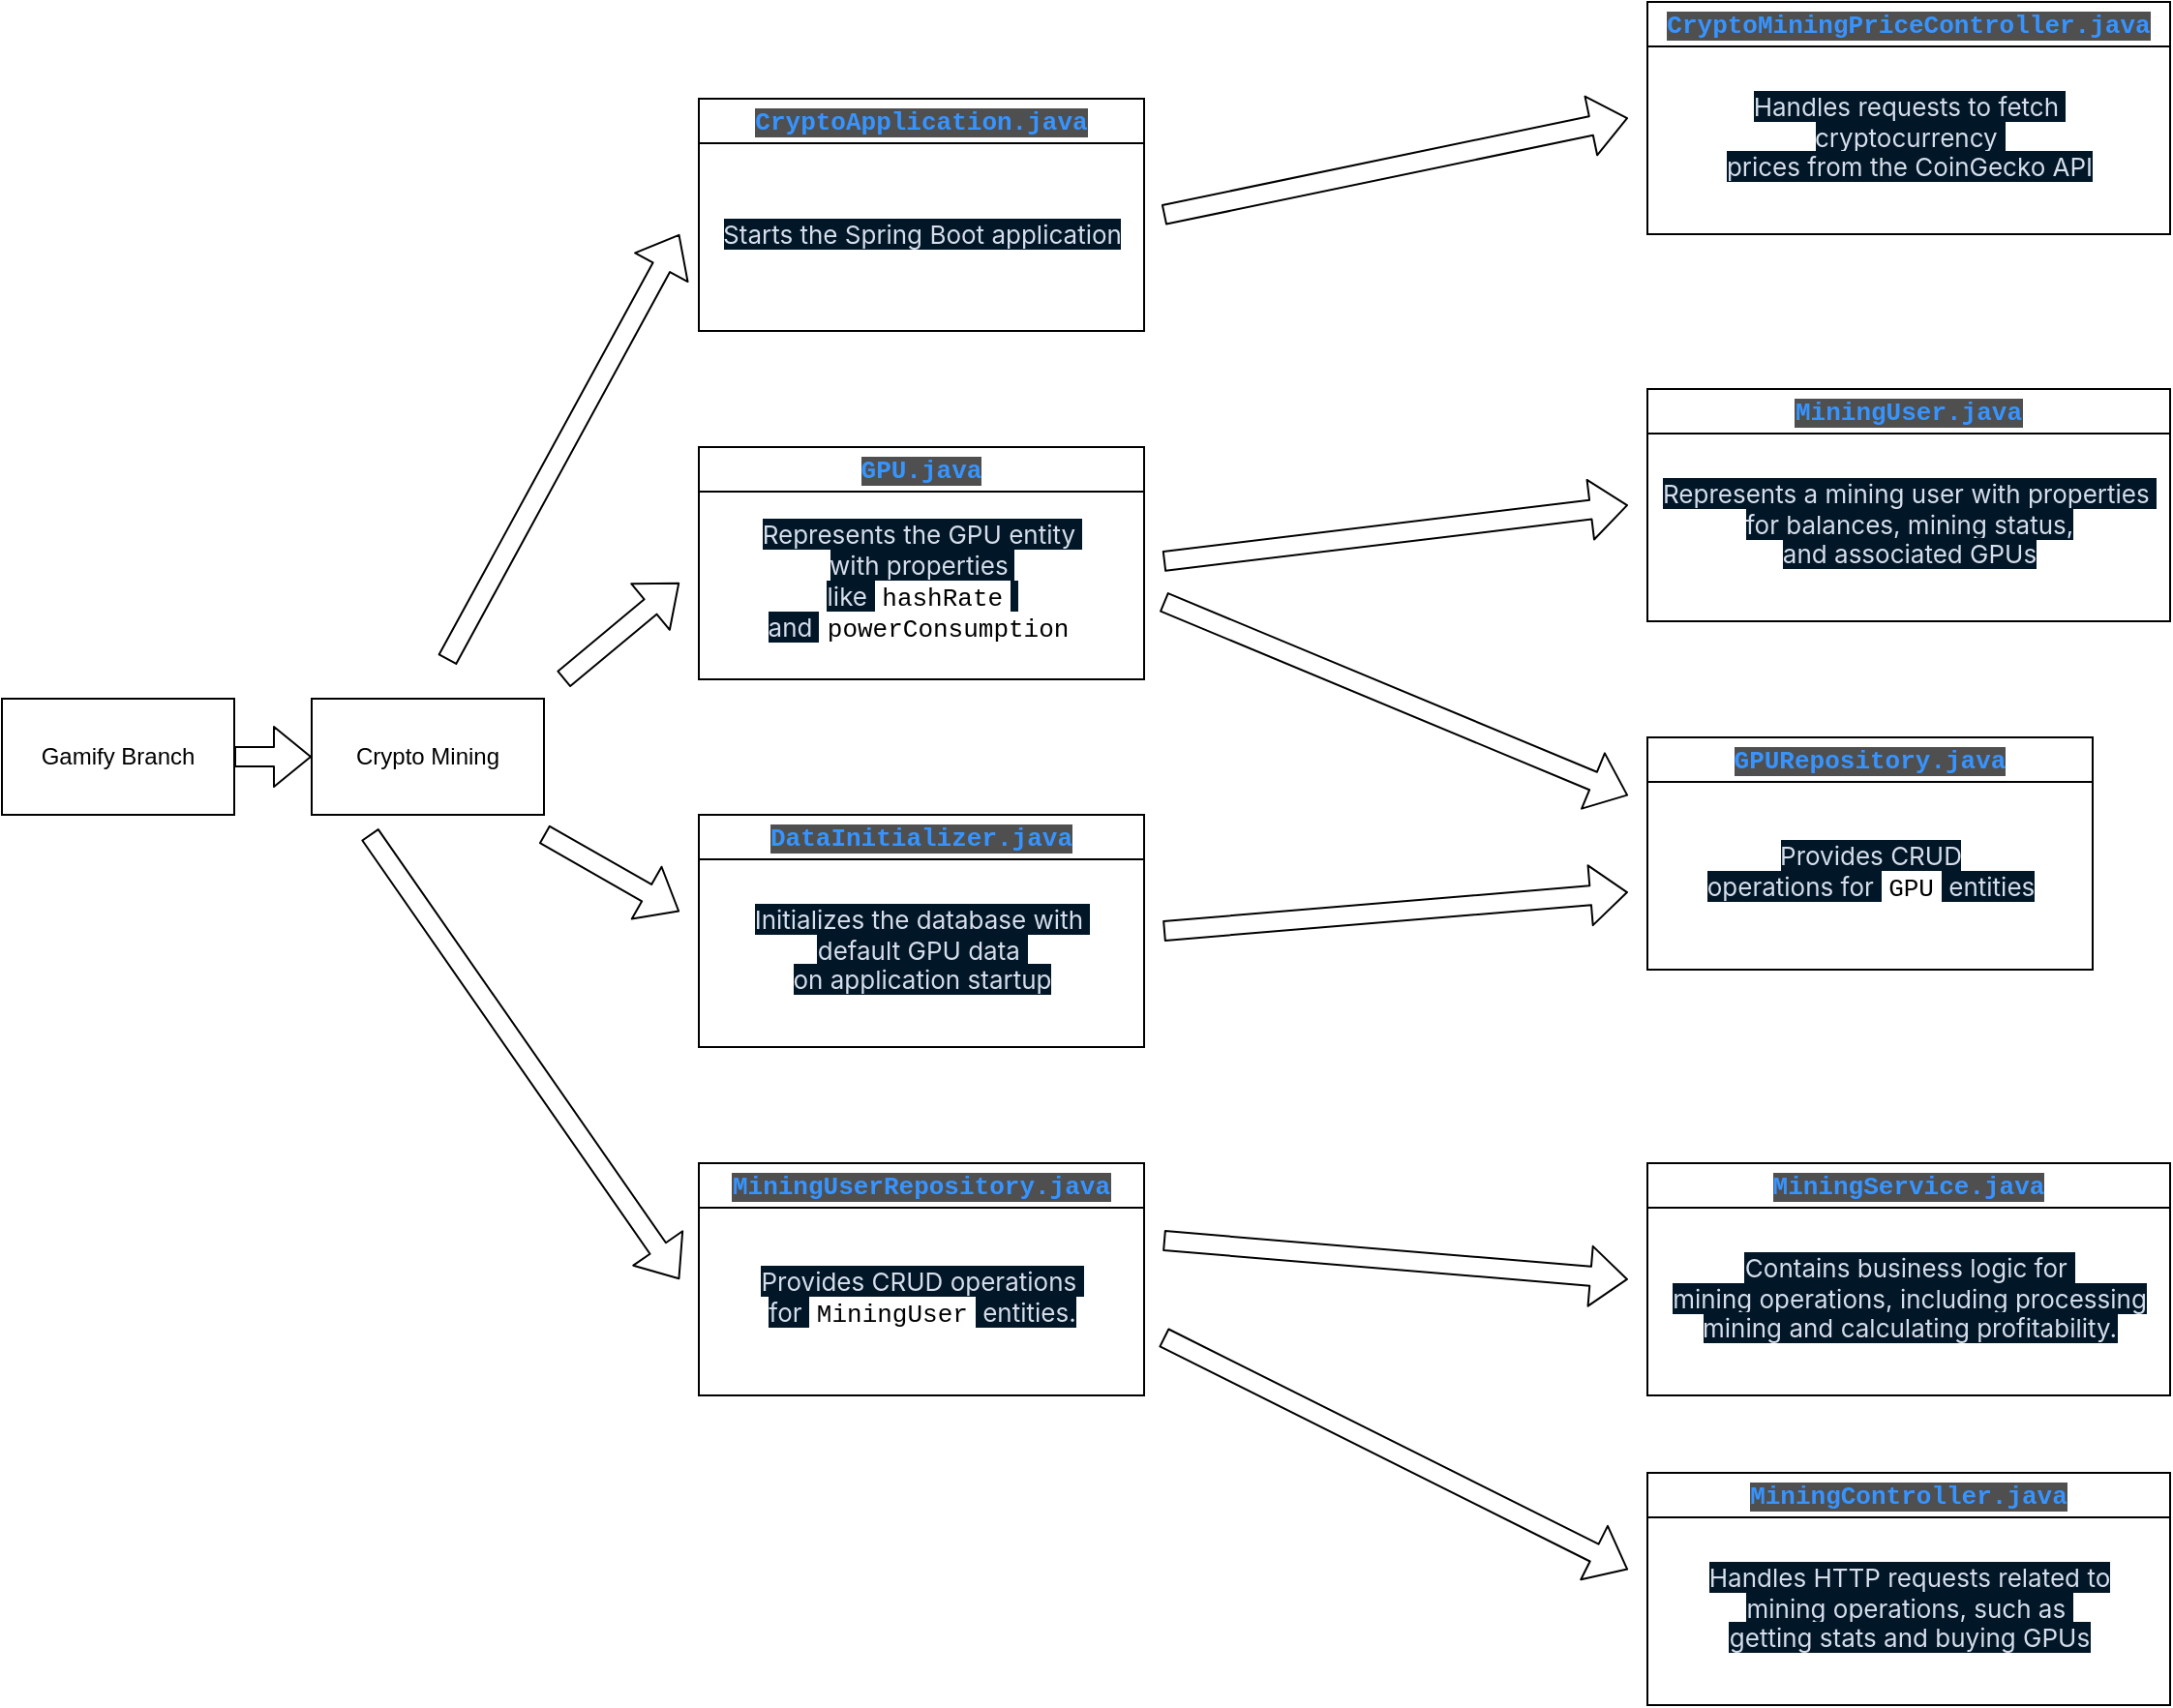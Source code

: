 <mxfile>
    <diagram id="_5mzsqjyHRiBpsamDOrJ" name="Page-1">
        <mxGraphModel dx="957" dy="459" grid="1" gridSize="10" guides="1" tooltips="1" connect="1" arrows="1" fold="1" page="1" pageScale="1" pageWidth="850" pageHeight="1100" math="0" shadow="0">
            <root>
                <mxCell id="0"/>
                <mxCell id="1" parent="0"/>
                <mxCell id="2" value="Gamify Branch" style="rounded=0;whiteSpace=wrap;html=1;" parent="1" vertex="1">
                    <mxGeometry y="440" width="120" height="60" as="geometry"/>
                </mxCell>
                <mxCell id="3" value="Crypto Mining" style="rounded=0;whiteSpace=wrap;html=1;" parent="1" vertex="1">
                    <mxGeometry x="160" y="440" width="120" height="60" as="geometry"/>
                </mxCell>
                <mxCell id="6" value="&lt;span style=&quot;color: rgb(55, 148, 255); font-family: Menlo, Monaco, &amp;quot;Courier New&amp;quot;, monospace; font-size: 13px; text-align: start; background-color: rgb(79, 79, 79);&quot;&gt;CryptoApplication.java&lt;/span&gt;" style="swimlane;whiteSpace=wrap;html=1;" parent="1" vertex="1">
                    <mxGeometry x="360" y="130" width="230" height="120" as="geometry"/>
                </mxCell>
                <mxCell id="8" value="&lt;meta charset=&quot;utf-8&quot;&gt;&lt;span style=&quot;border-color: rgb(0, 0, 0); font-style: normal; font-variant-ligatures: normal; font-variant-caps: normal; font-weight: 400; letter-spacing: normal; orphans: 2; text-indent: 0px; text-transform: none; widows: 2; word-spacing: 0px; -webkit-text-stroke-width: 0px; text-decoration-thickness: initial; text-decoration-style: initial; text-decoration-color: initial; color: rgb(214, 222, 235); font-family: -apple-system, &amp;quot;system-ui&amp;quot;, sans-serif; font-size: 13px; text-align: left; background-color: rgb(1, 22, 39);&quot;&gt;Starts&lt;/span&gt;&lt;span style=&quot;border-color: rgb(0, 0, 0); font-style: normal; font-variant-ligatures: normal; font-variant-caps: normal; font-weight: 400; letter-spacing: normal; orphans: 2; text-indent: 0px; text-transform: none; widows: 2; word-spacing: 0px; -webkit-text-stroke-width: 0px; text-decoration-thickness: initial; text-decoration-style: initial; text-decoration-color: initial; color: rgb(214, 222, 235); font-family: -apple-system, &amp;quot;system-ui&amp;quot;, sans-serif; font-size: 13px; text-align: left; background-color: rgb(1, 22, 39);&quot;&gt;&amp;nbsp;the Spring&lt;/span&gt;&lt;span style=&quot;border-color: rgb(0, 0, 0); font-style: normal; font-variant-ligatures: normal; font-variant-caps: normal; font-weight: 400; letter-spacing: normal; orphans: 2; text-indent: 0px; text-transform: none; widows: 2; word-spacing: 0px; -webkit-text-stroke-width: 0px; text-decoration-thickness: initial; text-decoration-style: initial; text-decoration-color: initial; color: rgb(214, 222, 235); font-family: -apple-system, &amp;quot;system-ui&amp;quot;, sans-serif; font-size: 13px; text-align: left; background-color: rgb(1, 22, 39);&quot;&gt;&amp;nbsp;Boot application&lt;/span&gt;" style="text;html=1;align=center;verticalAlign=middle;resizable=0;points=[];autosize=1;strokeColor=none;fillColor=none;" parent="6" vertex="1">
                    <mxGeometry y="55" width="230" height="30" as="geometry"/>
                </mxCell>
                <mxCell id="10" value="" style="shape=flexArrow;endArrow=classic;html=1;" parent="1" edge="1">
                    <mxGeometry width="50" height="50" relative="1" as="geometry">
                        <mxPoint x="600" y="190" as="sourcePoint"/>
                        <mxPoint x="840" y="140" as="targetPoint"/>
                    </mxGeometry>
                </mxCell>
                <mxCell id="11" value="&lt;span style=&quot;color: rgb(55, 148, 255); font-family: Menlo, Monaco, &amp;quot;Courier New&amp;quot;, monospace; font-size: 13px; text-align: start; background-color: rgb(79, 79, 79);&quot;&gt;CryptoMiningPriceController.java&lt;/span&gt;" style="swimlane;whiteSpace=wrap;html=1;startSize=23;" parent="1" vertex="1">
                    <mxGeometry x="850" y="80" width="270" height="120" as="geometry"/>
                </mxCell>
                <mxCell id="12" value="&lt;span style=&quot;color: rgb(214, 222, 235); font-family: -apple-system, &amp;quot;system-ui&amp;quot;, sans-serif; font-size: 13px; text-align: left; background-color: rgb(1, 22, 39);&quot;&gt;Handles requests to&lt;/span&gt;&lt;span style=&quot;color: rgb(214, 222, 235); font-family: -apple-system, &amp;quot;system-ui&amp;quot;, sans-serif; font-size: 13px; text-align: left; background-color: rgb(1, 22, 39);&quot;&gt;&amp;nbsp;fetch&lt;/span&gt;&lt;span style=&quot;color: rgb(214, 222, 235); font-family: -apple-system, &amp;quot;system-ui&amp;quot;, sans-serif; font-size: 13px; text-align: left; background-color: rgb(1, 22, 39);&quot;&gt;&amp;nbsp;&lt;br&gt;cryptocurrency&lt;/span&gt;&lt;span style=&quot;color: rgb(214, 222, 235); font-family: -apple-system, &amp;quot;system-ui&amp;quot;, sans-serif; font-size: 13px; text-align: left; background-color: rgb(1, 22, 39);&quot;&gt;&amp;nbsp;&lt;br&gt;prices&lt;/span&gt;&lt;span style=&quot;color: rgb(214, 222, 235); font-family: -apple-system, &amp;quot;system-ui&amp;quot;, sans-serif; font-size: 13px; text-align: left; background-color: rgb(1, 22, 39);&quot;&gt;&amp;nbsp;from&lt;/span&gt;&lt;span style=&quot;color: rgb(214, 222, 235); font-family: -apple-system, &amp;quot;system-ui&amp;quot;, sans-serif; font-size: 13px; text-align: left; background-color: rgb(1, 22, 39);&quot;&gt;&amp;nbsp;the&lt;/span&gt;&lt;span style=&quot;color: rgb(214, 222, 235); font-family: -apple-system, &amp;quot;system-ui&amp;quot;, sans-serif; font-size: 13px; text-align: left; background-color: rgb(1, 22, 39);&quot;&gt;&amp;nbsp;Coin&lt;/span&gt;&lt;span style=&quot;color: rgb(214, 222, 235); font-family: -apple-system, &amp;quot;system-ui&amp;quot;, sans-serif; font-size: 13px; text-align: left; background-color: rgb(1, 22, 39);&quot;&gt;Gecko&lt;/span&gt;&lt;span style=&quot;color: rgb(214, 222, 235); font-family: -apple-system, &amp;quot;system-ui&amp;quot;, sans-serif; font-size: 13px; text-align: left; background-color: rgb(1, 22, 39);&quot;&gt;&amp;nbsp;API&lt;/span&gt;&lt;span style=&quot;color: rgb(214, 222, 235); font-family: -apple-system, &amp;quot;system-ui&amp;quot;, sans-serif; font-size: 13px; text-align: left; background-color: rgb(1, 22, 39);&quot;&gt;&lt;br&gt;&lt;/span&gt;" style="text;html=1;align=center;verticalAlign=middle;resizable=0;points=[];autosize=1;strokeColor=none;fillColor=none;" parent="11" vertex="1">
                    <mxGeometry x="30" y="40" width="210" height="60" as="geometry"/>
                </mxCell>
                <mxCell id="14" value="&lt;span style=&quot;color: rgb(55, 148, 255); font-family: Menlo, Monaco, &amp;quot;Courier New&amp;quot;, monospace; font-size: 13px; text-align: start; background-color: rgb(79, 79, 79);&quot;&gt;GPU.java&lt;/span&gt;" style="swimlane;whiteSpace=wrap;html=1;" parent="1" vertex="1">
                    <mxGeometry x="360" y="310" width="230" height="120" as="geometry"/>
                </mxCell>
                <mxCell id="15" value="&lt;span style=&quot;color: rgb(214, 222, 235); font-family: -apple-system, &amp;quot;system-ui&amp;quot;, sans-serif; font-size: 13px; text-align: left; background-color: rgb(1, 22, 39);&quot;&gt;Represents&lt;/span&gt;&lt;span style=&quot;color: rgb(214, 222, 235); font-family: -apple-system, &amp;quot;system-ui&amp;quot;, sans-serif; font-size: 13px; text-align: left; background-color: rgb(1, 22, 39);&quot;&gt;&amp;nbsp;the GPU entity&lt;/span&gt;&lt;span style=&quot;color: rgb(214, 222, 235); font-family: -apple-system, &amp;quot;system-ui&amp;quot;, sans-serif; font-size: 13px; text-align: left; background-color: rgb(1, 22, 39);&quot;&gt;&amp;nbsp;&lt;br&gt;with properties&lt;/span&gt;&lt;span style=&quot;color: rgb(214, 222, 235); font-family: -apple-system, &amp;quot;system-ui&amp;quot;, sans-serif; font-size: 13px; text-align: left; background-color: rgb(1, 22, 39);&quot;&gt;&amp;nbsp;&lt;br&gt;like&amp;nbsp;&lt;/span&gt;&lt;span style=&quot;font-size: 13px; text-align: left; background-color: var(--vscode-textCodeBlock-background); border-radius: 4px; padding: 1px 4px; word-break: break-word; font-family: Menlo, Monaco, &amp;quot;Courier New&amp;quot;, monospace; cursor: pointer; color: var(--vscode-textLink-foreground);&quot; class=&quot;markdown-inline-code&quot;&gt;hashRate&lt;/span&gt;&lt;span style=&quot;color: rgb(214, 222, 235); font-family: -apple-system, &amp;quot;system-ui&amp;quot;, sans-serif; font-size: 13px; text-align: left; background-color: rgb(1, 22, 39);&quot;&gt;&amp;nbsp;&lt;br&gt;and&lt;/span&gt;&lt;span style=&quot;color: rgb(214, 222, 235); font-family: -apple-system, &amp;quot;system-ui&amp;quot;, sans-serif; font-size: 13px; text-align: left; background-color: rgb(1, 22, 39);&quot;&gt;&amp;nbsp;&lt;/span&gt;&lt;span style=&quot;font-size: 13px; text-align: left; background-color: var(--vscode-textCodeBlock-background); border-radius: 4px; padding: 1px 4px; word-break: break-word; font-family: Menlo, Monaco, &amp;quot;Courier New&amp;quot;, monospace; cursor: pointer; color: var(--vscode-textLink-foreground);&quot; class=&quot;markdown-inline-code&quot;&gt;powerConsumption&lt;/span&gt;" style="text;html=1;align=center;verticalAlign=middle;resizable=0;points=[];autosize=1;strokeColor=none;fillColor=none;" parent="14" vertex="1">
                    <mxGeometry x="20" y="30" width="190" height="80" as="geometry"/>
                </mxCell>
                <mxCell id="17" value="" style="shape=flexArrow;endArrow=classic;html=1;" parent="1" edge="1">
                    <mxGeometry width="50" height="50" relative="1" as="geometry">
                        <mxPoint x="230" y="420" as="sourcePoint"/>
                        <mxPoint x="350" y="200" as="targetPoint"/>
                    </mxGeometry>
                </mxCell>
                <mxCell id="18" value="" style="shape=flexArrow;endArrow=classic;html=1;" parent="1" edge="1">
                    <mxGeometry width="50" height="50" relative="1" as="geometry">
                        <mxPoint x="290" y="430" as="sourcePoint"/>
                        <mxPoint x="350" y="380" as="targetPoint"/>
                    </mxGeometry>
                </mxCell>
                <mxCell id="19" value="" style="shape=flexArrow;endArrow=classic;html=1;" parent="1" edge="1">
                    <mxGeometry width="50" height="50" relative="1" as="geometry">
                        <mxPoint x="600" y="369" as="sourcePoint"/>
                        <mxPoint x="840" y="340" as="targetPoint"/>
                    </mxGeometry>
                </mxCell>
                <mxCell id="20" value="&lt;span style=&quot;color: rgb(55, 148, 255); font-family: Menlo, Monaco, &amp;quot;Courier New&amp;quot;, monospace; font-size: 13px; text-align: start; background-color: rgb(79, 79, 79);&quot;&gt;MiningUser.java&lt;/span&gt;" style="swimlane;whiteSpace=wrap;html=1;startSize=23;" parent="1" vertex="1">
                    <mxGeometry x="850" y="280" width="270" height="120" as="geometry"/>
                </mxCell>
                <mxCell id="21" value="&lt;span style=&quot;color: rgb(214, 222, 235); font-family: -apple-system, &amp;quot;system-ui&amp;quot;, sans-serif; font-size: 13px; text-align: left; background-color: rgb(1, 22, 39);&quot;&gt;Represents&lt;/span&gt;&lt;span style=&quot;color: rgb(214, 222, 235); font-family: -apple-system, &amp;quot;system-ui&amp;quot;, sans-serif; font-size: 13px; text-align: left; background-color: rgb(1, 22, 39);&quot;&gt;&amp;nbsp;a&lt;/span&gt;&lt;span style=&quot;color: rgb(214, 222, 235); font-family: -apple-system, &amp;quot;system-ui&amp;quot;, sans-serif; font-size: 13px; text-align: left; background-color: rgb(1, 22, 39);&quot;&gt;&amp;nbsp;mining&lt;/span&gt;&lt;span style=&quot;color: rgb(214, 222, 235); font-family: -apple-system, &amp;quot;system-ui&amp;quot;, sans-serif; font-size: 13px; text-align: left; background-color: rgb(1, 22, 39);&quot;&gt;&amp;nbsp;user with properties&lt;/span&gt;&lt;span style=&quot;color: rgb(214, 222, 235); font-family: -apple-system, &amp;quot;system-ui&amp;quot;, sans-serif; font-size: 13px; text-align: left; background-color: rgb(1, 22, 39);&quot;&gt;&amp;nbsp;&lt;br&gt;for&lt;/span&gt;&lt;span style=&quot;color: rgb(214, 222, 235); font-family: -apple-system, &amp;quot;system-ui&amp;quot;, sans-serif; font-size: 13px; text-align: left; background-color: rgb(1, 22, 39);&quot;&gt;&amp;nbsp;balances&lt;/span&gt;&lt;span style=&quot;color: rgb(214, 222, 235); font-family: -apple-system, &amp;quot;system-ui&amp;quot;, sans-serif; font-size: 13px; text-align: left; background-color: rgb(1, 22, 39);&quot;&gt;, mining status, &lt;br&gt;and associated GPUs&lt;/span&gt;&lt;span style=&quot;color: rgb(214, 222, 235); font-family: -apple-system, &amp;quot;system-ui&amp;quot;, sans-serif; font-size: 13px; text-align: left; background-color: rgb(1, 22, 39);&quot;&gt;&lt;br&gt;&lt;/span&gt;" style="text;html=1;align=center;verticalAlign=middle;resizable=0;points=[];autosize=1;strokeColor=none;fillColor=none;" parent="20" vertex="1">
                    <mxGeometry y="40" width="270" height="60" as="geometry"/>
                </mxCell>
                <mxCell id="22" value="&lt;span style=&quot;color: rgb(55, 148, 255); font-family: Menlo, Monaco, &amp;quot;Courier New&amp;quot;, monospace; font-size: 13px; text-align: start; background-color: rgb(79, 79, 79);&quot;&gt;MiningUserRepository.java&lt;/span&gt;" style="swimlane;whiteSpace=wrap;html=1;" parent="1" vertex="1">
                    <mxGeometry x="360" y="680" width="230" height="120" as="geometry"/>
                </mxCell>
                <mxCell id="23" value="&lt;span style=&quot;color: rgb(214, 222, 235); font-family: -apple-system, &amp;quot;system-ui&amp;quot;, sans-serif; font-size: 13px; text-align: left; background-color: rgb(1, 22, 39);&quot;&gt;Provides CRUD&lt;/span&gt;&lt;span style=&quot;color: rgb(214, 222, 235); font-family: -apple-system, &amp;quot;system-ui&amp;quot;, sans-serif; font-size: 13px; text-align: left; background-color: rgb(1, 22, 39);&quot;&gt;&amp;nbsp;operations&lt;/span&gt;&lt;span style=&quot;color: rgb(214, 222, 235); font-family: -apple-system, &amp;quot;system-ui&amp;quot;, sans-serif; font-size: 13px; text-align: left; background-color: rgb(1, 22, 39);&quot;&gt;&amp;nbsp;&lt;br&gt;for&lt;/span&gt;&lt;span style=&quot;color: rgb(214, 222, 235); font-family: -apple-system, &amp;quot;system-ui&amp;quot;, sans-serif; font-size: 13px; text-align: left; background-color: rgb(1, 22, 39);&quot;&gt;&amp;nbsp;&lt;/span&gt;&lt;span style=&quot;font-size: 13px; text-align: left; background-color: var(--vscode-textCodeBlock-background); border-radius: 4px; padding: 1px 4px; word-break: break-word; font-family: Menlo, Monaco, &amp;quot;Courier New&amp;quot;, monospace; cursor: pointer; color: var(--vscode-textLink-foreground);&quot; class=&quot;markdown-inline-code&quot;&gt;MiningUser&lt;/span&gt;&lt;span style=&quot;color: rgb(214, 222, 235); font-family: -apple-system, &amp;quot;system-ui&amp;quot;, sans-serif; font-size: 13px; text-align: left; background-color: rgb(1, 22, 39);&quot;&gt;&amp;nbsp;entities&lt;/span&gt;&lt;span style=&quot;color: rgb(214, 222, 235); font-family: -apple-system, &amp;quot;system-ui&amp;quot;, sans-serif; font-size: 13px; text-align: left; background-color: rgb(1, 22, 39);&quot;&gt;.&lt;/span&gt;" style="text;html=1;align=center;verticalAlign=middle;resizable=0;points=[];autosize=1;strokeColor=none;fillColor=none;" parent="22" vertex="1">
                    <mxGeometry x="20" y="45" width="190" height="50" as="geometry"/>
                </mxCell>
                <mxCell id="24" value="&lt;span style=&quot;color: rgb(55, 148, 255); font-family: Menlo, Monaco, &amp;quot;Courier New&amp;quot;, monospace; font-size: 13px; text-align: start; background-color: rgb(79, 79, 79);&quot;&gt;MiningService.java&lt;/span&gt;" style="swimlane;whiteSpace=wrap;html=1;startSize=23;" parent="1" vertex="1">
                    <mxGeometry x="850" y="680" width="270" height="120" as="geometry"/>
                </mxCell>
                <mxCell id="25" value="&lt;span style=&quot;color: rgb(214, 222, 235); font-family: -apple-system, &amp;quot;system-ui&amp;quot;, sans-serif; font-size: 13px; text-align: left; background-color: rgb(1, 22, 39);&quot;&gt;Contains business&lt;/span&gt;&lt;span style=&quot;color: rgb(214, 222, 235); font-family: -apple-system, &amp;quot;system-ui&amp;quot;, sans-serif; font-size: 13px; text-align: left; background-color: rgb(1, 22, 39);&quot;&gt;&amp;nbsp;logic for&lt;/span&gt;&lt;span style=&quot;color: rgb(214, 222, 235); font-family: -apple-system, &amp;quot;system-ui&amp;quot;, sans-serif; font-size: 13px; text-align: left; background-color: rgb(1, 22, 39);&quot;&gt;&amp;nbsp;&lt;br&gt;mining&lt;/span&gt;&lt;span style=&quot;color: rgb(214, 222, 235); font-family: -apple-system, &amp;quot;system-ui&amp;quot;, sans-serif; font-size: 13px; text-align: left; background-color: rgb(1, 22, 39);&quot;&gt;&amp;nbsp;operations&lt;/span&gt;&lt;span style=&quot;color: rgb(214, 222, 235); font-family: -apple-system, &amp;quot;system-ui&amp;quot;, sans-serif; font-size: 13px; text-align: left; background-color: rgb(1, 22, 39);&quot;&gt;, including&lt;/span&gt;&lt;span style=&quot;color: rgb(214, 222, 235); font-family: -apple-system, &amp;quot;system-ui&amp;quot;, sans-serif; font-size: 13px; text-align: left; background-color: rgb(1, 22, 39);&quot;&gt;&amp;nbsp;processing &lt;br&gt;mining&lt;/span&gt;&lt;span style=&quot;color: rgb(214, 222, 235); font-family: -apple-system, &amp;quot;system-ui&amp;quot;, sans-serif; font-size: 13px; text-align: left; background-color: rgb(1, 22, 39);&quot;&gt;&amp;nbsp;and&lt;/span&gt;&lt;span style=&quot;color: rgb(214, 222, 235); font-family: -apple-system, &amp;quot;system-ui&amp;quot;, sans-serif; font-size: 13px; text-align: left; background-color: rgb(1, 22, 39);&quot;&gt;&amp;nbsp;calculating&lt;/span&gt;&lt;span style=&quot;color: rgb(214, 222, 235); font-family: -apple-system, &amp;quot;system-ui&amp;quot;, sans-serif; font-size: 13px; text-align: left; background-color: rgb(1, 22, 39);&quot;&gt;&amp;nbsp;profitability.&lt;/span&gt;&lt;span style=&quot;color: rgb(214, 222, 235); font-family: -apple-system, &amp;quot;system-ui&amp;quot;, sans-serif; font-size: 13px; text-align: left; background-color: rgb(1, 22, 39);&quot;&gt;&lt;br&gt;&lt;/span&gt;" style="text;html=1;align=center;verticalAlign=middle;resizable=0;points=[];autosize=1;strokeColor=none;fillColor=none;" parent="24" vertex="1">
                    <mxGeometry x="5" y="40" width="260" height="60" as="geometry"/>
                </mxCell>
                <mxCell id="26" value="" style="shape=flexArrow;endArrow=classic;html=1;" parent="1" edge="1">
                    <mxGeometry width="50" height="50" relative="1" as="geometry">
                        <mxPoint x="600" y="720" as="sourcePoint"/>
                        <mxPoint x="840" y="740" as="targetPoint"/>
                    </mxGeometry>
                </mxCell>
                <mxCell id="27" value="" style="shape=flexArrow;endArrow=classic;html=1;" parent="1" edge="1">
                    <mxGeometry width="50" height="50" relative="1" as="geometry">
                        <mxPoint x="190" y="510" as="sourcePoint"/>
                        <mxPoint x="350" y="740" as="targetPoint"/>
                    </mxGeometry>
                </mxCell>
                <mxCell id="28" value="&lt;span style=&quot;color: rgb(55, 148, 255); font-family: Menlo, Monaco, &amp;quot;Courier New&amp;quot;, monospace; font-size: 13px; text-align: start; background-color: rgb(79, 79, 79);&quot;&gt;MiningController.java&lt;/span&gt;" style="swimlane;whiteSpace=wrap;html=1;startSize=23;" parent="1" vertex="1">
                    <mxGeometry x="850" y="840" width="270" height="120" as="geometry"/>
                </mxCell>
                <mxCell id="29" value="&lt;span style=&quot;color: rgb(214, 222, 235); font-family: -apple-system, &amp;quot;system-ui&amp;quot;, sans-serif; font-size: 13px; text-align: left; background-color: rgb(1, 22, 39);&quot;&gt;Handles HTTP&lt;/span&gt;&lt;span style=&quot;color: rgb(214, 222, 235); font-family: -apple-system, &amp;quot;system-ui&amp;quot;, sans-serif; font-size: 13px; text-align: left; background-color: rgb(1, 22, 39);&quot;&gt;&amp;nbsp;requests related&lt;/span&gt;&lt;span style=&quot;color: rgb(214, 222, 235); font-family: -apple-system, &amp;quot;system-ui&amp;quot;, sans-serif; font-size: 13px; text-align: left; background-color: rgb(1, 22, 39);&quot;&gt;&amp;nbsp;to &lt;br&gt;mining&lt;/span&gt;&lt;span style=&quot;color: rgb(214, 222, 235); font-family: -apple-system, &amp;quot;system-ui&amp;quot;, sans-serif; font-size: 13px; text-align: left; background-color: rgb(1, 22, 39);&quot;&gt;&amp;nbsp;operations, such&lt;/span&gt;&lt;span style=&quot;color: rgb(214, 222, 235); font-family: -apple-system, &amp;quot;system-ui&amp;quot;, sans-serif; font-size: 13px; text-align: left; background-color: rgb(1, 22, 39);&quot;&gt;&amp;nbsp;as&lt;/span&gt;&lt;span style=&quot;color: rgb(214, 222, 235); font-family: -apple-system, &amp;quot;system-ui&amp;quot;, sans-serif; font-size: 13px; text-align: left; background-color: rgb(1, 22, 39);&quot;&gt;&amp;nbsp;&lt;br&gt;getting stats&lt;/span&gt;&lt;span style=&quot;color: rgb(214, 222, 235); font-family: -apple-system, &amp;quot;system-ui&amp;quot;, sans-serif; font-size: 13px; text-align: left; background-color: rgb(1, 22, 39);&quot;&gt;&amp;nbsp;and&lt;/span&gt;&lt;span style=&quot;color: rgb(214, 222, 235); font-family: -apple-system, &amp;quot;system-ui&amp;quot;, sans-serif; font-size: 13px; text-align: left; background-color: rgb(1, 22, 39);&quot;&gt;&amp;nbsp;buying GPUs&lt;/span&gt;&lt;span style=&quot;color: rgb(214, 222, 235); font-family: -apple-system, &amp;quot;system-ui&amp;quot;, sans-serif; font-size: 13px; text-align: left; background-color: rgb(1, 22, 39);&quot;&gt;&lt;br&gt;&lt;/span&gt;" style="text;html=1;align=center;verticalAlign=middle;resizable=0;points=[];autosize=1;strokeColor=none;fillColor=none;" parent="28" vertex="1">
                    <mxGeometry x="20" y="40" width="230" height="60" as="geometry"/>
                </mxCell>
                <mxCell id="30" value="" style="shape=flexArrow;endArrow=classic;html=1;" parent="1" edge="1">
                    <mxGeometry width="50" height="50" relative="1" as="geometry">
                        <mxPoint x="600" y="770" as="sourcePoint"/>
                        <mxPoint x="840" y="890" as="targetPoint"/>
                    </mxGeometry>
                </mxCell>
                <mxCell id="33" value="&lt;span style=&quot;color: rgb(55, 148, 255); font-family: Menlo, Monaco, &amp;quot;Courier New&amp;quot;, monospace; font-size: 13px; text-align: start; background-color: rgb(79, 79, 79);&quot;&gt;DataInitializer.java&lt;/span&gt;" style="swimlane;whiteSpace=wrap;html=1;" parent="1" vertex="1">
                    <mxGeometry x="360" y="500" width="230" height="120" as="geometry"/>
                </mxCell>
                <mxCell id="34" value="&lt;span style=&quot;color: rgb(214, 222, 235); font-family: -apple-system, &amp;quot;system-ui&amp;quot;, sans-serif; font-size: 13px; text-align: left; background-color: rgb(1, 22, 39);&quot;&gt;Initializes&lt;/span&gt;&lt;span style=&quot;color: rgb(214, 222, 235); font-family: -apple-system, &amp;quot;system-ui&amp;quot;, sans-serif; font-size: 13px; text-align: left; background-color: rgb(1, 22, 39);&quot;&gt;&amp;nbsp;the&lt;/span&gt;&lt;span style=&quot;color: rgb(214, 222, 235); font-family: -apple-system, &amp;quot;system-ui&amp;quot;, sans-serif; font-size: 13px; text-align: left; background-color: rgb(1, 22, 39);&quot;&gt;&amp;nbsp;database with&lt;/span&gt;&lt;span style=&quot;color: rgb(214, 222, 235); font-family: -apple-system, &amp;quot;system-ui&amp;quot;, sans-serif; font-size: 13px; text-align: left; background-color: rgb(1, 22, 39);&quot;&gt;&amp;nbsp;&lt;br&gt;default GPU&lt;/span&gt;&lt;span style=&quot;color: rgb(214, 222, 235); font-family: -apple-system, &amp;quot;system-ui&amp;quot;, sans-serif; font-size: 13px; text-align: left; background-color: rgb(1, 22, 39);&quot;&gt;&amp;nbsp;data&lt;/span&gt;&lt;span style=&quot;color: rgb(214, 222, 235); font-family: -apple-system, &amp;quot;system-ui&amp;quot;, sans-serif; font-size: 13px; text-align: left; background-color: rgb(1, 22, 39);&quot;&gt;&amp;nbsp;&lt;br&gt;on application startup&lt;/span&gt;" style="text;html=1;align=center;verticalAlign=middle;resizable=0;points=[];autosize=1;strokeColor=none;fillColor=none;" parent="33" vertex="1">
                    <mxGeometry x="20" y="40" width="190" height="60" as="geometry"/>
                </mxCell>
                <mxCell id="35" value="&lt;span style=&quot;color: rgb(55, 148, 255); font-family: Menlo, Monaco, &amp;quot;Courier New&amp;quot;, monospace; font-size: 13px; text-align: start; background-color: rgb(79, 79, 79);&quot;&gt;GPURepository.java&lt;/span&gt;" style="swimlane;whiteSpace=wrap;html=1;" parent="1" vertex="1">
                    <mxGeometry x="850" y="460" width="230" height="120" as="geometry"/>
                </mxCell>
                <mxCell id="36" value="&lt;span style=&quot;color: rgb(214, 222, 235); font-family: -apple-system, &amp;quot;system-ui&amp;quot;, sans-serif; font-size: 13px; text-align: left; background-color: rgb(1, 22, 39);&quot;&gt;Provides CRUD &lt;br&gt;operations&lt;/span&gt;&lt;span style=&quot;color: rgb(214, 222, 235); font-family: -apple-system, &amp;quot;system-ui&amp;quot;, sans-serif; font-size: 13px; text-align: left; background-color: rgb(1, 22, 39);&quot;&gt;&amp;nbsp;for&amp;nbsp;&lt;/span&gt;&lt;span style=&quot;font-size: 13px; text-align: left; background-color: var(--vscode-textCodeBlock-background); border-radius: 4px; padding: 1px 4px; word-break: break-word; font-family: Menlo, Monaco, &amp;quot;Courier New&amp;quot;, monospace; cursor: pointer; color: var(--vscode-textLink-foreground);&quot; class=&quot;markdown-inline-code&quot;&gt;GPU&lt;/span&gt;&lt;span style=&quot;color: rgb(214, 222, 235); font-family: -apple-system, &amp;quot;system-ui&amp;quot;, sans-serif; font-size: 13px; text-align: left; background-color: rgb(1, 22, 39);&quot;&gt;&amp;nbsp;entities&lt;/span&gt;" style="text;html=1;align=center;verticalAlign=middle;resizable=0;points=[];autosize=1;strokeColor=none;fillColor=none;" parent="35" vertex="1">
                    <mxGeometry x="20" y="45" width="190" height="50" as="geometry"/>
                </mxCell>
                <mxCell id="38" value="" style="shape=flexArrow;endArrow=classic;html=1;" parent="1" edge="1">
                    <mxGeometry width="50" height="50" relative="1" as="geometry">
                        <mxPoint x="600" y="390" as="sourcePoint"/>
                        <mxPoint x="840" y="490" as="targetPoint"/>
                    </mxGeometry>
                </mxCell>
                <mxCell id="39" value="" style="shape=flexArrow;endArrow=classic;html=1;" parent="1" edge="1">
                    <mxGeometry width="50" height="50" relative="1" as="geometry">
                        <mxPoint x="280" y="510" as="sourcePoint"/>
                        <mxPoint x="350" y="550" as="targetPoint"/>
                    </mxGeometry>
                </mxCell>
                <mxCell id="40" value="" style="shape=flexArrow;endArrow=classic;html=1;" parent="1" edge="1">
                    <mxGeometry width="50" height="50" relative="1" as="geometry">
                        <mxPoint x="600" y="560" as="sourcePoint"/>
                        <mxPoint x="840" y="540" as="targetPoint"/>
                    </mxGeometry>
                </mxCell>
                <mxCell id="41" value="" style="shape=flexArrow;endArrow=classic;html=1;entryX=0;entryY=0.5;entryDx=0;entryDy=0;exitX=1;exitY=0.5;exitDx=0;exitDy=0;" parent="1" source="2" target="3" edge="1">
                    <mxGeometry width="50" height="50" relative="1" as="geometry">
                        <mxPoint x="120" y="369.33" as="sourcePoint"/>
                        <mxPoint x="150" y="369" as="targetPoint"/>
                    </mxGeometry>
                </mxCell>
            </root>
        </mxGraphModel>
    </diagram>
</mxfile>